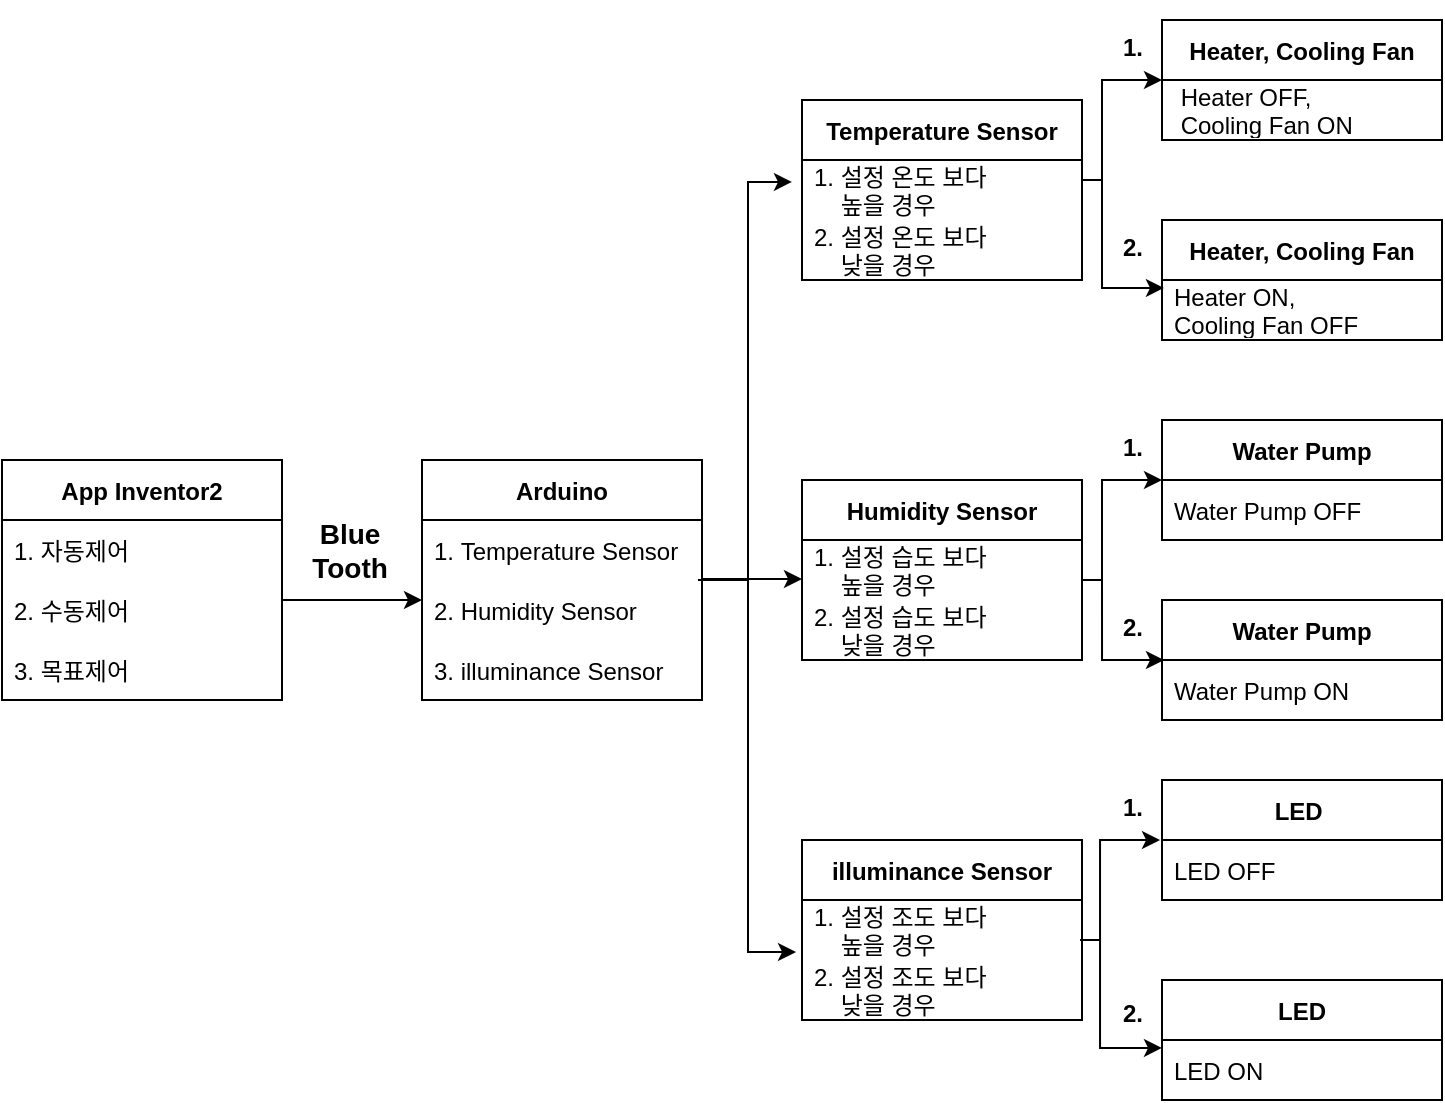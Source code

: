 <mxfile version="17.4.0" type="github"><diagram id="mKGkm3V1BIL7vcjju2ph" name="Page-1"><mxGraphModel dx="1422" dy="794" grid="1" gridSize="10" guides="1" tooltips="1" connect="1" arrows="1" fold="1" page="1" pageScale="1" pageWidth="827" pageHeight="1169" math="0" shadow="0"><root><mxCell id="0"/><mxCell id="1" parent="0"/><mxCell id="RtCiX2fIsjAJC0oQLDJv-1" value="App Inventor2" style="swimlane;fontStyle=1;childLayout=stackLayout;horizontal=1;startSize=30;horizontalStack=0;resizeParent=1;resizeParentMax=0;resizeLast=0;collapsible=1;marginBottom=0;" vertex="1" parent="1"><mxGeometry x="40" y="280" width="140" height="120" as="geometry"/></mxCell><mxCell id="RtCiX2fIsjAJC0oQLDJv-2" value="1. 자동제어 " style="text;strokeColor=none;fillColor=none;align=left;verticalAlign=middle;spacingLeft=4;spacingRight=4;overflow=hidden;points=[[0,0.5],[1,0.5]];portConstraint=eastwest;rotatable=0;" vertex="1" parent="RtCiX2fIsjAJC0oQLDJv-1"><mxGeometry y="30" width="140" height="30" as="geometry"/></mxCell><mxCell id="RtCiX2fIsjAJC0oQLDJv-3" value="2. 수동제어" style="text;strokeColor=none;fillColor=none;align=left;verticalAlign=middle;spacingLeft=4;spacingRight=4;overflow=hidden;points=[[0,0.5],[1,0.5]];portConstraint=eastwest;rotatable=0;" vertex="1" parent="RtCiX2fIsjAJC0oQLDJv-1"><mxGeometry y="60" width="140" height="30" as="geometry"/></mxCell><mxCell id="RtCiX2fIsjAJC0oQLDJv-4" value="3. 목표제어" style="text;strokeColor=none;fillColor=none;align=left;verticalAlign=middle;spacingLeft=4;spacingRight=4;overflow=hidden;points=[[0,0.5],[1,0.5]];portConstraint=eastwest;rotatable=0;" vertex="1" parent="RtCiX2fIsjAJC0oQLDJv-1"><mxGeometry y="90" width="140" height="30" as="geometry"/></mxCell><mxCell id="RtCiX2fIsjAJC0oQLDJv-13" value="Arduino" style="swimlane;fontStyle=1;childLayout=stackLayout;horizontal=1;startSize=30;horizontalStack=0;resizeParent=1;resizeParentMax=0;resizeLast=0;collapsible=1;marginBottom=0;" vertex="1" parent="1"><mxGeometry x="250" y="280" width="140" height="120" as="geometry"/></mxCell><mxCell id="RtCiX2fIsjAJC0oQLDJv-14" value="1. Temperature Sensor" style="text;strokeColor=none;fillColor=none;align=left;verticalAlign=middle;spacingLeft=4;spacingRight=4;overflow=hidden;points=[[0,0.5],[1,0.5]];portConstraint=eastwest;rotatable=0;" vertex="1" parent="RtCiX2fIsjAJC0oQLDJv-13"><mxGeometry y="30" width="140" height="30" as="geometry"/></mxCell><mxCell id="RtCiX2fIsjAJC0oQLDJv-15" value="2. Humidity Sensor" style="text;strokeColor=none;fillColor=none;align=left;verticalAlign=middle;spacingLeft=4;spacingRight=4;overflow=hidden;points=[[0,0.5],[1,0.5]];portConstraint=eastwest;rotatable=0;" vertex="1" parent="RtCiX2fIsjAJC0oQLDJv-13"><mxGeometry y="60" width="140" height="30" as="geometry"/></mxCell><mxCell id="RtCiX2fIsjAJC0oQLDJv-16" value="3. illuminance Sensor" style="text;strokeColor=none;fillColor=none;align=left;verticalAlign=middle;spacingLeft=4;spacingRight=4;overflow=hidden;points=[[0,0.5],[1,0.5]];portConstraint=eastwest;rotatable=0;" vertex="1" parent="RtCiX2fIsjAJC0oQLDJv-13"><mxGeometry y="90" width="140" height="30" as="geometry"/></mxCell><mxCell id="RtCiX2fIsjAJC0oQLDJv-17" value="" style="endArrow=classic;html=1;rounded=0;" edge="1" parent="1"><mxGeometry width="50" height="50" relative="1" as="geometry"><mxPoint x="180" y="350" as="sourcePoint"/><mxPoint x="250" y="350" as="targetPoint"/></mxGeometry></mxCell><mxCell id="RtCiX2fIsjAJC0oQLDJv-18" value="Temperature Sensor" style="swimlane;fontStyle=1;childLayout=stackLayout;horizontal=1;startSize=30;horizontalStack=0;resizeParent=1;resizeParentMax=0;resizeLast=0;collapsible=1;marginBottom=0;" vertex="1" parent="1"><mxGeometry x="440" y="100" width="140" height="90" as="geometry"/></mxCell><mxCell id="RtCiX2fIsjAJC0oQLDJv-19" value="1. 설정 온도 보다&#10;    높을 경우" style="text;strokeColor=none;fillColor=none;align=left;verticalAlign=middle;spacingLeft=4;spacingRight=4;overflow=hidden;points=[[0,0.5],[1,0.5]];portConstraint=eastwest;rotatable=0;" vertex="1" parent="RtCiX2fIsjAJC0oQLDJv-18"><mxGeometry y="30" width="140" height="30" as="geometry"/></mxCell><mxCell id="RtCiX2fIsjAJC0oQLDJv-20" value="2. 설정 온도 보다&#10;    낮을 경우" style="text;strokeColor=none;fillColor=none;align=left;verticalAlign=middle;spacingLeft=4;spacingRight=4;overflow=hidden;points=[[0,0.5],[1,0.5]];portConstraint=eastwest;rotatable=0;" vertex="1" parent="RtCiX2fIsjAJC0oQLDJv-18"><mxGeometry y="60" width="140" height="30" as="geometry"/></mxCell><mxCell id="RtCiX2fIsjAJC0oQLDJv-22" value="Humidity Sensor" style="swimlane;fontStyle=1;childLayout=stackLayout;horizontal=1;startSize=30;horizontalStack=0;resizeParent=1;resizeParentMax=0;resizeLast=0;collapsible=1;marginBottom=0;" vertex="1" parent="1"><mxGeometry x="440" y="290" width="140" height="90" as="geometry"/></mxCell><mxCell id="RtCiX2fIsjAJC0oQLDJv-23" value="1. 설정 습도 보다 &#10;    높을 경우" style="text;strokeColor=none;fillColor=none;align=left;verticalAlign=middle;spacingLeft=4;spacingRight=4;overflow=hidden;points=[[0,0.5],[1,0.5]];portConstraint=eastwest;rotatable=0;" vertex="1" parent="RtCiX2fIsjAJC0oQLDJv-22"><mxGeometry y="30" width="140" height="30" as="geometry"/></mxCell><mxCell id="RtCiX2fIsjAJC0oQLDJv-24" value="2. 설정 습도 보다&#10;    낮을 경우" style="text;strokeColor=none;fillColor=none;align=left;verticalAlign=middle;spacingLeft=4;spacingRight=4;overflow=hidden;points=[[0,0.5],[1,0.5]];portConstraint=eastwest;rotatable=0;" vertex="1" parent="RtCiX2fIsjAJC0oQLDJv-22"><mxGeometry y="60" width="140" height="30" as="geometry"/></mxCell><mxCell id="RtCiX2fIsjAJC0oQLDJv-26" value="illuminance Sensor" style="swimlane;fontStyle=1;childLayout=stackLayout;horizontal=1;startSize=30;horizontalStack=0;resizeParent=1;resizeParentMax=0;resizeLast=0;collapsible=1;marginBottom=0;" vertex="1" parent="1"><mxGeometry x="440" y="470" width="140" height="90" as="geometry"/></mxCell><mxCell id="RtCiX2fIsjAJC0oQLDJv-53" value="1. 설정 조도 보다&#10;    높을 경우" style="text;strokeColor=none;fillColor=none;align=left;verticalAlign=middle;spacingLeft=4;spacingRight=4;overflow=hidden;points=[[0,0.5],[1,0.5]];portConstraint=eastwest;rotatable=0;" vertex="1" parent="RtCiX2fIsjAJC0oQLDJv-26"><mxGeometry y="30" width="140" height="30" as="geometry"/></mxCell><mxCell id="RtCiX2fIsjAJC0oQLDJv-28" value="2. 설정 조도 보다&#10;    낮을 경우" style="text;strokeColor=none;fillColor=none;align=left;verticalAlign=middle;spacingLeft=4;spacingRight=4;overflow=hidden;points=[[0,0.5],[1,0.5]];portConstraint=eastwest;rotatable=0;" vertex="1" parent="RtCiX2fIsjAJC0oQLDJv-26"><mxGeometry y="60" width="140" height="30" as="geometry"/></mxCell><mxCell id="RtCiX2fIsjAJC0oQLDJv-31" value="Heater, Cooling Fan" style="swimlane;fontStyle=1;childLayout=stackLayout;horizontal=1;startSize=30;horizontalStack=0;resizeParent=1;resizeParentMax=0;resizeLast=0;collapsible=1;marginBottom=0;" vertex="1" parent="1"><mxGeometry x="620" y="60" width="140" height="60" as="geometry"/></mxCell><mxCell id="RtCiX2fIsjAJC0oQLDJv-32" value=" Heater OFF,&#10; Cooling Fan ON " style="text;strokeColor=none;fillColor=none;align=left;verticalAlign=middle;spacingLeft=4;spacingRight=4;overflow=hidden;points=[[0,0.5],[1,0.5]];portConstraint=eastwest;rotatable=0;" vertex="1" parent="RtCiX2fIsjAJC0oQLDJv-31"><mxGeometry y="30" width="140" height="30" as="geometry"/></mxCell><mxCell id="RtCiX2fIsjAJC0oQLDJv-34" value="Heater, Cooling Fan" style="swimlane;fontStyle=1;childLayout=stackLayout;horizontal=1;startSize=30;horizontalStack=0;resizeParent=1;resizeParentMax=0;resizeLast=0;collapsible=1;marginBottom=0;" vertex="1" parent="1"><mxGeometry x="620" y="160" width="140" height="60" as="geometry"/></mxCell><mxCell id="RtCiX2fIsjAJC0oQLDJv-35" value="Heater ON,&#10;Cooling Fan OFF" style="text;strokeColor=none;fillColor=none;align=left;verticalAlign=middle;spacingLeft=4;spacingRight=4;overflow=hidden;points=[[0,0.5],[1,0.5]];portConstraint=eastwest;rotatable=0;" vertex="1" parent="RtCiX2fIsjAJC0oQLDJv-34"><mxGeometry y="30" width="140" height="30" as="geometry"/></mxCell><mxCell id="RtCiX2fIsjAJC0oQLDJv-36" value="&lt;b style=&quot;font-size: 14px&quot;&gt;Blue&lt;br&gt;Tooth&lt;/b&gt;" style="text;html=1;strokeColor=none;fillColor=none;align=center;verticalAlign=middle;whiteSpace=wrap;rounded=0;" vertex="1" parent="1"><mxGeometry x="184" y="310" width="60" height="30" as="geometry"/></mxCell><mxCell id="RtCiX2fIsjAJC0oQLDJv-37" value="Water Pump" style="swimlane;fontStyle=1;childLayout=stackLayout;horizontal=1;startSize=30;horizontalStack=0;resizeParent=1;resizeParentMax=0;resizeLast=0;collapsible=1;marginBottom=0;" vertex="1" parent="1"><mxGeometry x="620" y="260" width="140" height="60" as="geometry"/></mxCell><mxCell id="RtCiX2fIsjAJC0oQLDJv-38" value="Water Pump OFF" style="text;strokeColor=none;fillColor=none;align=left;verticalAlign=middle;spacingLeft=4;spacingRight=4;overflow=hidden;points=[[0,0.5],[1,0.5]];portConstraint=eastwest;rotatable=0;" vertex="1" parent="RtCiX2fIsjAJC0oQLDJv-37"><mxGeometry y="30" width="140" height="30" as="geometry"/></mxCell><mxCell id="RtCiX2fIsjAJC0oQLDJv-39" value="Water Pump" style="swimlane;fontStyle=1;childLayout=stackLayout;horizontal=1;startSize=30;horizontalStack=0;resizeParent=1;resizeParentMax=0;resizeLast=0;collapsible=1;marginBottom=0;" vertex="1" parent="1"><mxGeometry x="620" y="350" width="140" height="60" as="geometry"/></mxCell><mxCell id="RtCiX2fIsjAJC0oQLDJv-40" value="Water Pump ON" style="text;strokeColor=none;fillColor=none;align=left;verticalAlign=middle;spacingLeft=4;spacingRight=4;overflow=hidden;points=[[0,0.5],[1,0.5]];portConstraint=eastwest;rotatable=0;" vertex="1" parent="RtCiX2fIsjAJC0oQLDJv-39"><mxGeometry y="30" width="140" height="30" as="geometry"/></mxCell><mxCell id="RtCiX2fIsjAJC0oQLDJv-41" value="LED " style="swimlane;fontStyle=1;childLayout=stackLayout;horizontal=1;startSize=30;horizontalStack=0;resizeParent=1;resizeParentMax=0;resizeLast=0;collapsible=1;marginBottom=0;" vertex="1" parent="1"><mxGeometry x="620" y="440" width="140" height="60" as="geometry"/></mxCell><mxCell id="RtCiX2fIsjAJC0oQLDJv-42" value="LED OFF" style="text;strokeColor=none;fillColor=none;align=left;verticalAlign=middle;spacingLeft=4;spacingRight=4;overflow=hidden;points=[[0,0.5],[1,0.5]];portConstraint=eastwest;rotatable=0;" vertex="1" parent="RtCiX2fIsjAJC0oQLDJv-41"><mxGeometry y="30" width="140" height="30" as="geometry"/></mxCell><mxCell id="RtCiX2fIsjAJC0oQLDJv-43" value="LED" style="swimlane;fontStyle=1;childLayout=stackLayout;horizontal=1;startSize=30;horizontalStack=0;resizeParent=1;resizeParentMax=0;resizeLast=0;collapsible=1;marginBottom=0;" vertex="1" parent="1"><mxGeometry x="620" y="540" width="140" height="60" as="geometry"/></mxCell><mxCell id="RtCiX2fIsjAJC0oQLDJv-44" value="LED ON" style="text;strokeColor=none;fillColor=none;align=left;verticalAlign=middle;spacingLeft=4;spacingRight=4;overflow=hidden;points=[[0,0.5],[1,0.5]];portConstraint=eastwest;rotatable=0;" vertex="1" parent="RtCiX2fIsjAJC0oQLDJv-43"><mxGeometry y="30" width="140" height="30" as="geometry"/></mxCell><mxCell id="RtCiX2fIsjAJC0oQLDJv-46" value="" style="edgeStyle=elbowEdgeStyle;elbow=horizontal;endArrow=classic;html=1;rounded=0;entryX=0.007;entryY=0.733;entryDx=0;entryDy=0;entryPerimeter=0;" edge="1" parent="1"><mxGeometry width="50" height="50" relative="1" as="geometry"><mxPoint x="388" y="340" as="sourcePoint"/><mxPoint x="434.98" y="140.99" as="targetPoint"/><Array as="points"><mxPoint x="413" y="240"/><mxPoint x="409" y="319"/><mxPoint x="409" y="339"/></Array></mxGeometry></mxCell><mxCell id="RtCiX2fIsjAJC0oQLDJv-47" value="" style="endArrow=classic;html=1;rounded=0;" edge="1" parent="1"><mxGeometry width="50" height="50" relative="1" as="geometry"><mxPoint x="390" y="339.5" as="sourcePoint"/><mxPoint x="440" y="339.5" as="targetPoint"/></mxGeometry></mxCell><mxCell id="RtCiX2fIsjAJC0oQLDJv-51" value="" style="edgeStyle=elbowEdgeStyle;elbow=horizontal;endArrow=classic;html=1;rounded=0;entryX=-0.007;entryY=0.767;entryDx=0;entryDy=0;entryPerimeter=0;exitX=1.021;exitY=-0.1;exitDx=0;exitDy=0;exitPerimeter=0;" edge="1" parent="1"><mxGeometry width="50" height="50" relative="1" as="geometry"><mxPoint x="392.94" y="340" as="sourcePoint"/><mxPoint x="437.02" y="526.01" as="targetPoint"/><Array as="points"><mxPoint x="413" y="453"/></Array></mxGeometry></mxCell><mxCell id="RtCiX2fIsjAJC0oQLDJv-55" value="" style="edgeStyle=elbowEdgeStyle;elbow=horizontal;endArrow=classic;html=1;rounded=0;" edge="1" parent="1"><mxGeometry width="50" height="50" relative="1" as="geometry"><mxPoint x="580" y="140" as="sourcePoint"/><mxPoint x="620" y="90" as="targetPoint"/><Array as="points"><mxPoint x="590" y="110"/></Array></mxGeometry></mxCell><mxCell id="RtCiX2fIsjAJC0oQLDJv-56" value="" style="edgeStyle=elbowEdgeStyle;elbow=horizontal;endArrow=classic;html=1;rounded=0;entryX=0.007;entryY=0.133;entryDx=0;entryDy=0;entryPerimeter=0;" edge="1" parent="1" target="RtCiX2fIsjAJC0oQLDJv-35"><mxGeometry width="50" height="50" relative="1" as="geometry"><mxPoint x="590" y="140" as="sourcePoint"/><mxPoint x="630" y="120" as="targetPoint"/><Array as="points"><mxPoint x="590" y="140"/><mxPoint x="600" y="160"/></Array></mxGeometry></mxCell><mxCell id="RtCiX2fIsjAJC0oQLDJv-57" value="" style="edgeStyle=elbowEdgeStyle;elbow=horizontal;endArrow=classic;html=1;rounded=0;" edge="1" parent="1"><mxGeometry width="50" height="50" relative="1" as="geometry"><mxPoint x="580" y="340" as="sourcePoint"/><mxPoint x="620" y="290" as="targetPoint"/><Array as="points"><mxPoint x="590" y="310"/></Array></mxGeometry></mxCell><mxCell id="RtCiX2fIsjAJC0oQLDJv-58" value="" style="edgeStyle=elbowEdgeStyle;elbow=horizontal;endArrow=classic;html=1;rounded=0;entryX=0.007;entryY=0.133;entryDx=0;entryDy=0;entryPerimeter=0;" edge="1" parent="1"><mxGeometry width="50" height="50" relative="1" as="geometry"><mxPoint x="590" y="340" as="sourcePoint"/><mxPoint x="621" y="380" as="targetPoint"/><Array as="points"><mxPoint x="590.02" y="326.01"/><mxPoint x="600.02" y="346.01"/></Array></mxGeometry></mxCell><mxCell id="RtCiX2fIsjAJC0oQLDJv-59" value="" style="edgeStyle=elbowEdgeStyle;elbow=horizontal;endArrow=classic;html=1;rounded=0;" edge="1" parent="1"><mxGeometry width="50" height="50" relative="1" as="geometry"><mxPoint x="579.02" y="520" as="sourcePoint"/><mxPoint x="619.02" y="470" as="targetPoint"/><Array as="points"><mxPoint x="589.02" y="490"/></Array></mxGeometry></mxCell><mxCell id="RtCiX2fIsjAJC0oQLDJv-60" value="" style="edgeStyle=elbowEdgeStyle;elbow=horizontal;endArrow=classic;html=1;rounded=0;entryX=0.007;entryY=0.133;entryDx=0;entryDy=0;entryPerimeter=0;" edge="1" parent="1"><mxGeometry width="50" height="50" relative="1" as="geometry"><mxPoint x="589.02" y="520" as="sourcePoint"/><mxPoint x="620" y="573.99" as="targetPoint"/><Array as="points"><mxPoint x="589.02" y="520"/><mxPoint x="599.02" y="540"/></Array></mxGeometry></mxCell><mxCell id="RtCiX2fIsjAJC0oQLDJv-61" value="&lt;font style=&quot;font-size: 12px&quot;&gt;1.&lt;/font&gt;" style="text;strokeColor=none;fillColor=none;html=1;fontSize=24;fontStyle=1;verticalAlign=middle;align=center;" vertex="1" parent="1"><mxGeometry x="555" y="50" width="100" height="40" as="geometry"/></mxCell><mxCell id="RtCiX2fIsjAJC0oQLDJv-62" value="&lt;font style=&quot;font-size: 12px&quot;&gt;2.&lt;/font&gt;" style="text;strokeColor=none;fillColor=none;html=1;fontSize=24;fontStyle=1;verticalAlign=middle;align=center;" vertex="1" parent="1"><mxGeometry x="590" y="150" width="30" height="40" as="geometry"/></mxCell><mxCell id="RtCiX2fIsjAJC0oQLDJv-63" value="&lt;font style=&quot;font-size: 12px&quot;&gt;2.&lt;/font&gt;" style="text;strokeColor=none;fillColor=none;html=1;fontSize=24;fontStyle=1;verticalAlign=middle;align=center;" vertex="1" parent="1"><mxGeometry x="590" y="340" width="30" height="40" as="geometry"/></mxCell><mxCell id="RtCiX2fIsjAJC0oQLDJv-64" value="&lt;font style=&quot;font-size: 12px&quot;&gt;&lt;b&gt;2.&lt;/b&gt;&lt;/font&gt;" style="text;strokeColor=none;fillColor=none;html=1;fontSize=24;fontStyle=0;verticalAlign=middle;align=center;" vertex="1" parent="1"><mxGeometry x="590" y="533" width="30" height="40" as="geometry"/></mxCell><mxCell id="RtCiX2fIsjAJC0oQLDJv-65" value="&lt;font style=&quot;font-size: 12px&quot;&gt;1.&lt;/font&gt;" style="text;strokeColor=none;fillColor=none;html=1;fontSize=24;fontStyle=1;verticalAlign=middle;align=center;" vertex="1" parent="1"><mxGeometry x="590" y="250" width="30" height="40" as="geometry"/></mxCell><mxCell id="RtCiX2fIsjAJC0oQLDJv-66" value="&lt;font style=&quot;font-size: 12px&quot;&gt;1.&lt;/font&gt;" style="text;strokeColor=none;fillColor=none;html=1;fontSize=24;fontStyle=1;verticalAlign=middle;align=center;" vertex="1" parent="1"><mxGeometry x="590" y="430" width="30" height="40" as="geometry"/></mxCell></root></mxGraphModel></diagram></mxfile>